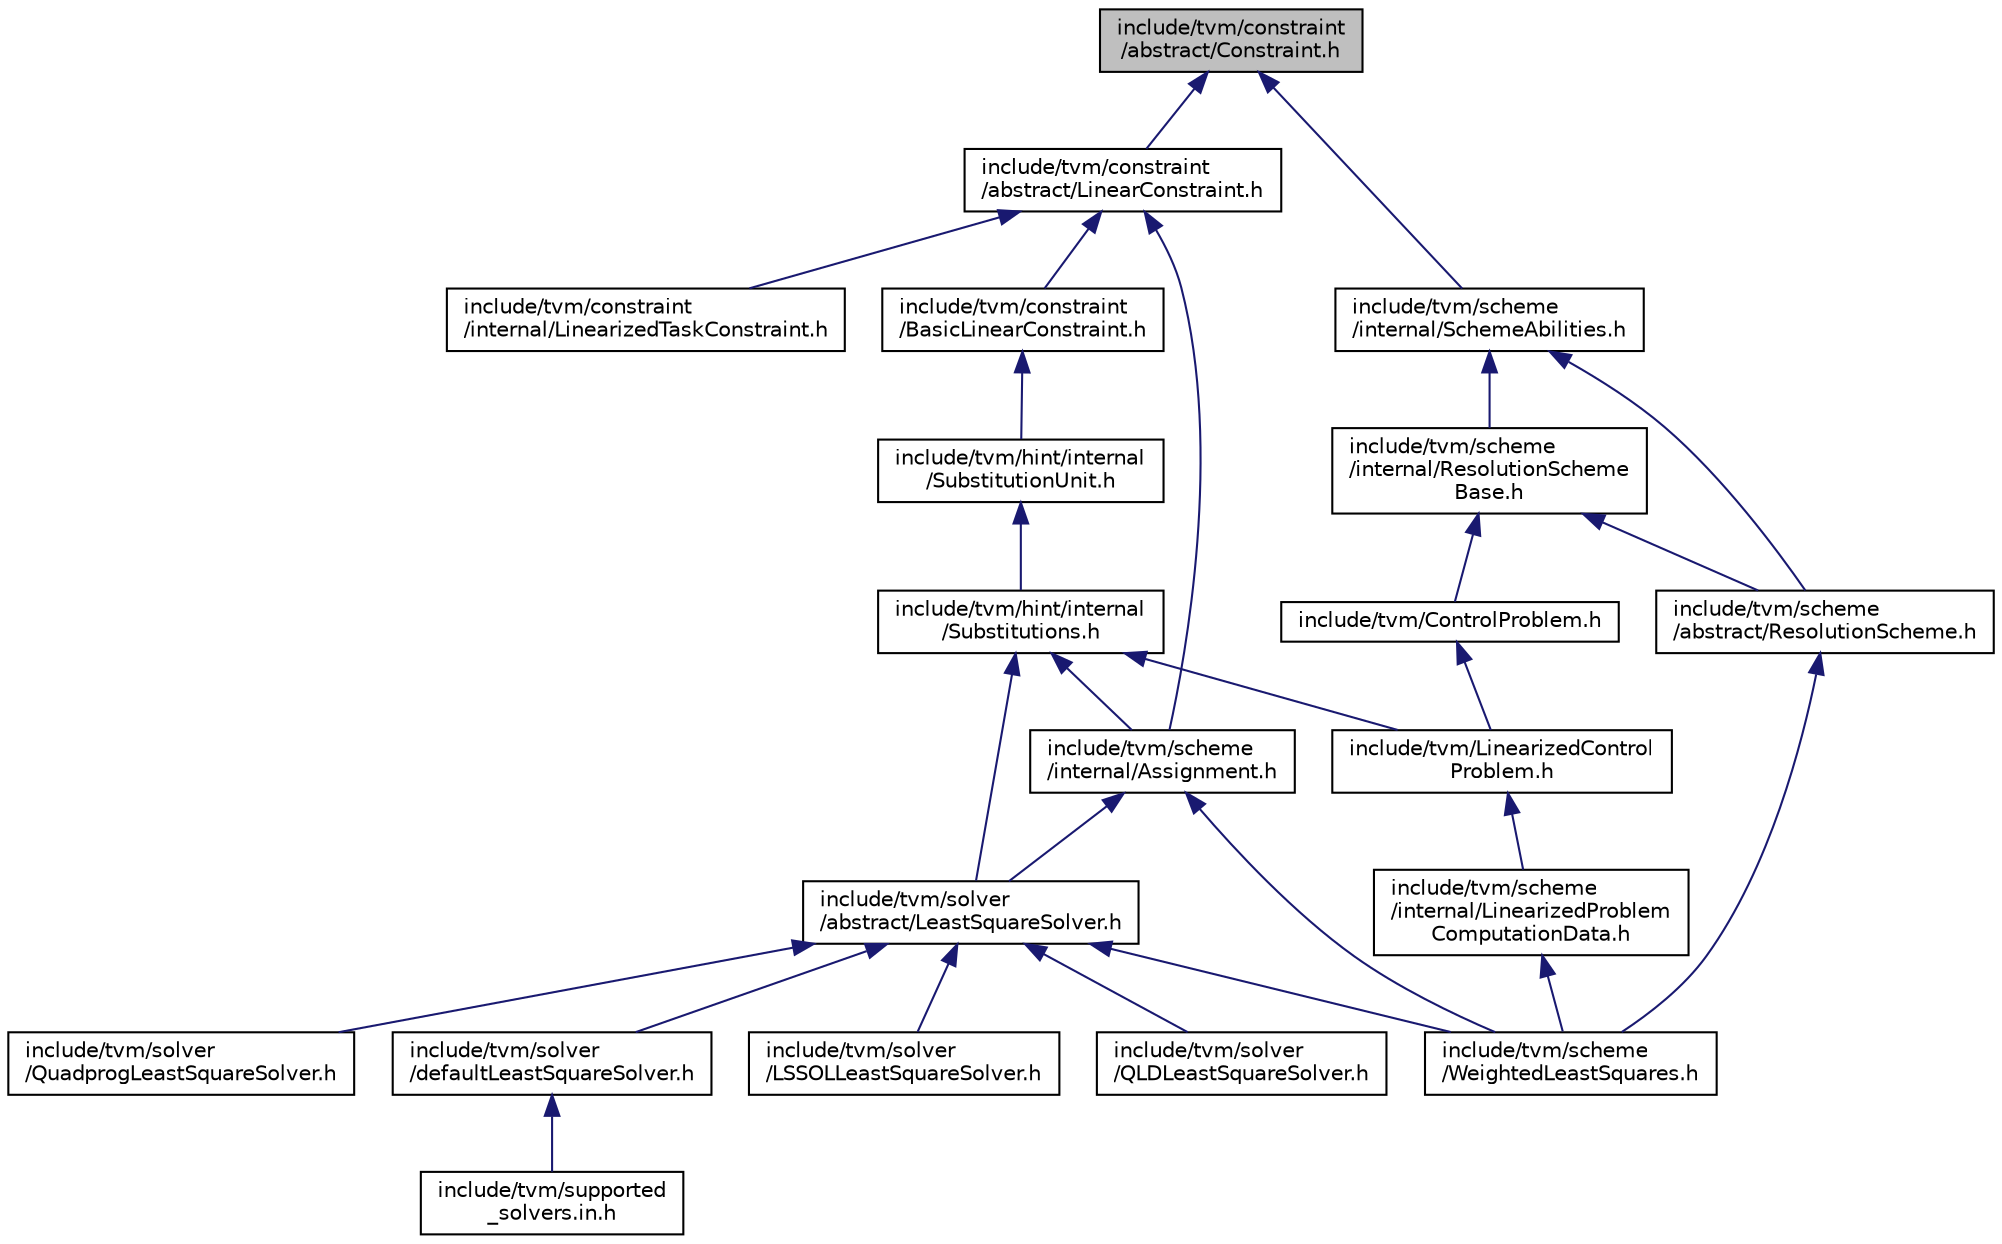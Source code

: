 digraph "include/tvm/constraint/abstract/Constraint.h"
{
  edge [fontname="Helvetica",fontsize="10",labelfontname="Helvetica",labelfontsize="10"];
  node [fontname="Helvetica",fontsize="10",shape=record];
  Node44 [label="include/tvm/constraint\l/abstract/Constraint.h",height=0.2,width=0.4,color="black", fillcolor="grey75", style="filled", fontcolor="black"];
  Node44 -> Node45 [dir="back",color="midnightblue",fontsize="10",style="solid",fontname="Helvetica"];
  Node45 [label="include/tvm/constraint\l/abstract/LinearConstraint.h",height=0.2,width=0.4,color="black", fillcolor="white", style="filled",URL="$LinearConstraint_8h.html"];
  Node45 -> Node46 [dir="back",color="midnightblue",fontsize="10",style="solid",fontname="Helvetica"];
  Node46 [label="include/tvm/constraint\l/BasicLinearConstraint.h",height=0.2,width=0.4,color="black", fillcolor="white", style="filled",URL="$BasicLinearConstraint_8h.html"];
  Node46 -> Node47 [dir="back",color="midnightblue",fontsize="10",style="solid",fontname="Helvetica"];
  Node47 [label="include/tvm/hint/internal\l/SubstitutionUnit.h",height=0.2,width=0.4,color="black", fillcolor="white", style="filled",URL="$SubstitutionUnit_8h.html"];
  Node47 -> Node48 [dir="back",color="midnightblue",fontsize="10",style="solid",fontname="Helvetica"];
  Node48 [label="include/tvm/hint/internal\l/Substitutions.h",height=0.2,width=0.4,color="black", fillcolor="white", style="filled",URL="$Substitutions_8h.html"];
  Node48 -> Node49 [dir="back",color="midnightblue",fontsize="10",style="solid",fontname="Helvetica"];
  Node49 [label="include/tvm/LinearizedControl\lProblem.h",height=0.2,width=0.4,color="black", fillcolor="white", style="filled",URL="$LinearizedControlProblem_8h.html"];
  Node49 -> Node50 [dir="back",color="midnightblue",fontsize="10",style="solid",fontname="Helvetica"];
  Node50 [label="include/tvm/scheme\l/internal/LinearizedProblem\lComputationData.h",height=0.2,width=0.4,color="black", fillcolor="white", style="filled",URL="$LinearizedProblemComputationData_8h.html"];
  Node50 -> Node51 [dir="back",color="midnightblue",fontsize="10",style="solid",fontname="Helvetica"];
  Node51 [label="include/tvm/scheme\l/WeightedLeastSquares.h",height=0.2,width=0.4,color="black", fillcolor="white", style="filled",URL="$WeightedLeastSquares_8h.html"];
  Node48 -> Node52 [dir="back",color="midnightblue",fontsize="10",style="solid",fontname="Helvetica"];
  Node52 [label="include/tvm/scheme\l/internal/Assignment.h",height=0.2,width=0.4,color="black", fillcolor="white", style="filled",URL="$Assignment_8h.html"];
  Node52 -> Node51 [dir="back",color="midnightblue",fontsize="10",style="solid",fontname="Helvetica"];
  Node52 -> Node53 [dir="back",color="midnightblue",fontsize="10",style="solid",fontname="Helvetica"];
  Node53 [label="include/tvm/solver\l/abstract/LeastSquareSolver.h",height=0.2,width=0.4,color="black", fillcolor="white", style="filled",URL="$LeastSquareSolver_8h.html"];
  Node53 -> Node51 [dir="back",color="midnightblue",fontsize="10",style="solid",fontname="Helvetica"];
  Node53 -> Node54 [dir="back",color="midnightblue",fontsize="10",style="solid",fontname="Helvetica"];
  Node54 [label="include/tvm/solver\l/defaultLeastSquareSolver.h",height=0.2,width=0.4,color="black", fillcolor="white", style="filled",URL="$defaultLeastSquareSolver_8h.html"];
  Node54 -> Node55 [dir="back",color="midnightblue",fontsize="10",style="solid",fontname="Helvetica"];
  Node55 [label="include/tvm/supported\l_solvers.in.h",height=0.2,width=0.4,color="black", fillcolor="white", style="filled",URL="$supported__solvers_8in_8h.html"];
  Node53 -> Node56 [dir="back",color="midnightblue",fontsize="10",style="solid",fontname="Helvetica"];
  Node56 [label="include/tvm/solver\l/LSSOLLeastSquareSolver.h",height=0.2,width=0.4,color="black", fillcolor="white", style="filled",URL="$LSSOLLeastSquareSolver_8h.html"];
  Node53 -> Node57 [dir="back",color="midnightblue",fontsize="10",style="solid",fontname="Helvetica"];
  Node57 [label="include/tvm/solver\l/QLDLeastSquareSolver.h",height=0.2,width=0.4,color="black", fillcolor="white", style="filled",URL="$QLDLeastSquareSolver_8h.html"];
  Node53 -> Node58 [dir="back",color="midnightblue",fontsize="10",style="solid",fontname="Helvetica"];
  Node58 [label="include/tvm/solver\l/QuadprogLeastSquareSolver.h",height=0.2,width=0.4,color="black", fillcolor="white", style="filled",URL="$QuadprogLeastSquareSolver_8h.html"];
  Node48 -> Node53 [dir="back",color="midnightblue",fontsize="10",style="solid",fontname="Helvetica"];
  Node45 -> Node59 [dir="back",color="midnightblue",fontsize="10",style="solid",fontname="Helvetica"];
  Node59 [label="include/tvm/constraint\l/internal/LinearizedTaskConstraint.h",height=0.2,width=0.4,color="black", fillcolor="white", style="filled",URL="$LinearizedTaskConstraint_8h.html"];
  Node45 -> Node52 [dir="back",color="midnightblue",fontsize="10",style="solid",fontname="Helvetica"];
  Node44 -> Node60 [dir="back",color="midnightblue",fontsize="10",style="solid",fontname="Helvetica"];
  Node60 [label="include/tvm/scheme\l/internal/SchemeAbilities.h",height=0.2,width=0.4,color="black", fillcolor="white", style="filled",URL="$SchemeAbilities_8h.html"];
  Node60 -> Node61 [dir="back",color="midnightblue",fontsize="10",style="solid",fontname="Helvetica"];
  Node61 [label="include/tvm/scheme\l/internal/ResolutionScheme\lBase.h",height=0.2,width=0.4,color="black", fillcolor="white", style="filled",URL="$ResolutionSchemeBase_8h.html"];
  Node61 -> Node62 [dir="back",color="midnightblue",fontsize="10",style="solid",fontname="Helvetica"];
  Node62 [label="include/tvm/ControlProblem.h",height=0.2,width=0.4,color="black", fillcolor="white", style="filled",URL="$ControlProblem_8h.html"];
  Node62 -> Node49 [dir="back",color="midnightblue",fontsize="10",style="solid",fontname="Helvetica"];
  Node61 -> Node63 [dir="back",color="midnightblue",fontsize="10",style="solid",fontname="Helvetica"];
  Node63 [label="include/tvm/scheme\l/abstract/ResolutionScheme.h",height=0.2,width=0.4,color="black", fillcolor="white", style="filled",URL="$ResolutionScheme_8h.html"];
  Node63 -> Node51 [dir="back",color="midnightblue",fontsize="10",style="solid",fontname="Helvetica"];
  Node60 -> Node63 [dir="back",color="midnightblue",fontsize="10",style="solid",fontname="Helvetica"];
}
